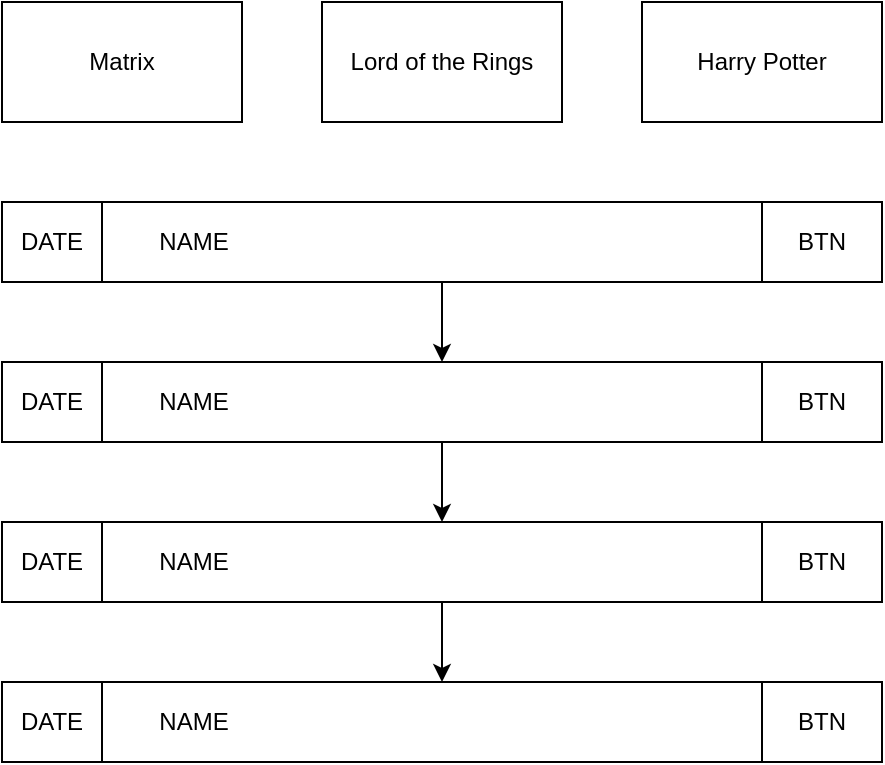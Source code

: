 <mxfile>
    <diagram id="1FtECDc6rpa-kD3Q3w2J" name="main">
        <mxGraphModel dx="918" dy="439" grid="1" gridSize="10" guides="1" tooltips="1" connect="1" arrows="1" fold="1" page="1" pageScale="1" pageWidth="850" pageHeight="1100" math="0" shadow="0">
            <root>
                <mxCell id="0"/>
                <mxCell id="1" parent="0"/>
                <mxCell id="3" value="Matrix" style="whiteSpace=wrap;html=1;" vertex="1" parent="1">
                    <mxGeometry x="200" y="100" width="120" height="60" as="geometry"/>
                </mxCell>
                <mxCell id="4" value="Lord of the Rings" style="whiteSpace=wrap;html=1;" vertex="1" parent="1">
                    <mxGeometry x="360" y="100" width="120" height="60" as="geometry"/>
                </mxCell>
                <mxCell id="5" value="Harry Potter" style="whiteSpace=wrap;html=1;" vertex="1" parent="1">
                    <mxGeometry x="520" y="100" width="120" height="60" as="geometry"/>
                </mxCell>
                <mxCell id="493" value="" style="edgeStyle=none;html=1;" edge="1" parent="1" source="481" target="488">
                    <mxGeometry relative="1" as="geometry"/>
                </mxCell>
                <mxCell id="481" value="" style="shape=table;startSize=0;container=1;collapsible=0;childLayout=tableLayout;" vertex="1" parent="1">
                    <mxGeometry x="200" y="200" width="440" height="40" as="geometry"/>
                </mxCell>
                <mxCell id="482" value="" style="shape=partialRectangle;collapsible=0;dropTarget=0;pointerEvents=0;fillColor=none;top=0;left=0;bottom=0;right=0;points=[[0,0.5],[1,0.5]];portConstraint=eastwest;" vertex="1" parent="481">
                    <mxGeometry width="440" height="40" as="geometry"/>
                </mxCell>
                <mxCell id="483" value="DATE" style="shape=partialRectangle;html=1;whiteSpace=wrap;connectable=0;overflow=hidden;fillColor=none;top=0;left=0;bottom=0;right=0;pointerEvents=1;" vertex="1" parent="482">
                    <mxGeometry width="50" height="40" as="geometry">
                        <mxRectangle width="50" height="40" as="alternateBounds"/>
                    </mxGeometry>
                </mxCell>
                <mxCell id="484" value="&lt;span style=&quot;white-space: pre&quot;&gt;&#9;&lt;/span&gt;NAME" style="shape=partialRectangle;html=1;whiteSpace=wrap;connectable=0;overflow=hidden;fillColor=none;top=0;left=0;bottom=0;right=0;pointerEvents=1;align=left;" vertex="1" parent="482">
                    <mxGeometry x="50" width="330" height="40" as="geometry">
                        <mxRectangle width="330" height="40" as="alternateBounds"/>
                    </mxGeometry>
                </mxCell>
                <mxCell id="485" value="BTN" style="shape=partialRectangle;html=1;whiteSpace=wrap;connectable=0;overflow=hidden;fillColor=none;top=0;left=0;bottom=0;right=0;pointerEvents=1;" vertex="1" parent="482">
                    <mxGeometry x="380" width="60" height="40" as="geometry">
                        <mxRectangle width="60" height="40" as="alternateBounds"/>
                    </mxGeometry>
                </mxCell>
                <mxCell id="499" value="" style="edgeStyle=none;html=1;" edge="1" parent="1" source="488" target="494">
                    <mxGeometry relative="1" as="geometry"/>
                </mxCell>
                <mxCell id="488" value="" style="shape=table;startSize=0;container=1;collapsible=0;childLayout=tableLayout;" vertex="1" parent="1">
                    <mxGeometry x="200" y="280" width="440" height="40" as="geometry"/>
                </mxCell>
                <mxCell id="489" value="" style="shape=partialRectangle;collapsible=0;dropTarget=0;pointerEvents=0;fillColor=none;top=0;left=0;bottom=0;right=0;points=[[0,0.5],[1,0.5]];portConstraint=eastwest;" vertex="1" parent="488">
                    <mxGeometry width="440" height="40" as="geometry"/>
                </mxCell>
                <mxCell id="490" value="DATE" style="shape=partialRectangle;html=1;whiteSpace=wrap;connectable=0;overflow=hidden;fillColor=none;top=0;left=0;bottom=0;right=0;pointerEvents=1;" vertex="1" parent="489">
                    <mxGeometry width="50" height="40" as="geometry">
                        <mxRectangle width="50" height="40" as="alternateBounds"/>
                    </mxGeometry>
                </mxCell>
                <mxCell id="491" value="&lt;span style=&quot;white-space: pre&quot;&gt;&#9;&lt;/span&gt;NAME" style="shape=partialRectangle;html=1;whiteSpace=wrap;connectable=0;overflow=hidden;fillColor=none;top=0;left=0;bottom=0;right=0;pointerEvents=1;align=left;" vertex="1" parent="489">
                    <mxGeometry x="50" width="330" height="40" as="geometry">
                        <mxRectangle width="330" height="40" as="alternateBounds"/>
                    </mxGeometry>
                </mxCell>
                <mxCell id="492" value="BTN" style="shape=partialRectangle;html=1;whiteSpace=wrap;connectable=0;overflow=hidden;fillColor=none;top=0;left=0;bottom=0;right=0;pointerEvents=1;" vertex="1" parent="489">
                    <mxGeometry x="380" width="60" height="40" as="geometry">
                        <mxRectangle width="60" height="40" as="alternateBounds"/>
                    </mxGeometry>
                </mxCell>
                <mxCell id="509" value="" style="edgeStyle=none;html=1;" edge="1" parent="1" source="494" target="504">
                    <mxGeometry relative="1" as="geometry"/>
                </mxCell>
                <mxCell id="494" value="" style="shape=table;startSize=0;container=1;collapsible=0;childLayout=tableLayout;" vertex="1" parent="1">
                    <mxGeometry x="200" y="360" width="440" height="40" as="geometry"/>
                </mxCell>
                <mxCell id="495" value="" style="shape=partialRectangle;collapsible=0;dropTarget=0;pointerEvents=0;fillColor=none;top=0;left=0;bottom=0;right=0;points=[[0,0.5],[1,0.5]];portConstraint=eastwest;" vertex="1" parent="494">
                    <mxGeometry width="440" height="40" as="geometry"/>
                </mxCell>
                <mxCell id="496" value="DATE" style="shape=partialRectangle;html=1;whiteSpace=wrap;connectable=0;overflow=hidden;fillColor=none;top=0;left=0;bottom=0;right=0;pointerEvents=1;" vertex="1" parent="495">
                    <mxGeometry width="50" height="40" as="geometry">
                        <mxRectangle width="50" height="40" as="alternateBounds"/>
                    </mxGeometry>
                </mxCell>
                <mxCell id="497" value="&lt;span style=&quot;white-space: pre&quot;&gt;&#9;&lt;/span&gt;NAME" style="shape=partialRectangle;html=1;whiteSpace=wrap;connectable=0;overflow=hidden;fillColor=none;top=0;left=0;bottom=0;right=0;pointerEvents=1;align=left;" vertex="1" parent="495">
                    <mxGeometry x="50" width="330" height="40" as="geometry">
                        <mxRectangle width="330" height="40" as="alternateBounds"/>
                    </mxGeometry>
                </mxCell>
                <mxCell id="498" value="BTN" style="shape=partialRectangle;html=1;whiteSpace=wrap;connectable=0;overflow=hidden;fillColor=none;top=0;left=0;bottom=0;right=0;pointerEvents=1;" vertex="1" parent="495">
                    <mxGeometry x="380" width="60" height="40" as="geometry">
                        <mxRectangle width="60" height="40" as="alternateBounds"/>
                    </mxGeometry>
                </mxCell>
                <mxCell id="504" value="" style="shape=table;startSize=0;container=1;collapsible=0;childLayout=tableLayout;" vertex="1" parent="1">
                    <mxGeometry x="200" y="440" width="440" height="40" as="geometry"/>
                </mxCell>
                <mxCell id="505" value="" style="shape=partialRectangle;collapsible=0;dropTarget=0;pointerEvents=0;fillColor=none;top=0;left=0;bottom=0;right=0;points=[[0,0.5],[1,0.5]];portConstraint=eastwest;" vertex="1" parent="504">
                    <mxGeometry width="440" height="40" as="geometry"/>
                </mxCell>
                <mxCell id="506" value="DATE" style="shape=partialRectangle;html=1;whiteSpace=wrap;connectable=0;overflow=hidden;fillColor=none;top=0;left=0;bottom=0;right=0;pointerEvents=1;" vertex="1" parent="505">
                    <mxGeometry width="50" height="40" as="geometry">
                        <mxRectangle width="50" height="40" as="alternateBounds"/>
                    </mxGeometry>
                </mxCell>
                <mxCell id="507" value="&lt;span style=&quot;white-space: pre&quot;&gt;&#9;&lt;/span&gt;NAME" style="shape=partialRectangle;html=1;whiteSpace=wrap;connectable=0;overflow=hidden;fillColor=none;top=0;left=0;bottom=0;right=0;pointerEvents=1;align=left;" vertex="1" parent="505">
                    <mxGeometry x="50" width="330" height="40" as="geometry">
                        <mxRectangle width="330" height="40" as="alternateBounds"/>
                    </mxGeometry>
                </mxCell>
                <mxCell id="508" value="BTN" style="shape=partialRectangle;html=1;whiteSpace=wrap;connectable=0;overflow=hidden;fillColor=none;top=0;left=0;bottom=0;right=0;pointerEvents=1;" vertex="1" parent="505">
                    <mxGeometry x="380" width="60" height="40" as="geometry">
                        <mxRectangle width="60" height="40" as="alternateBounds"/>
                    </mxGeometry>
                </mxCell>
            </root>
        </mxGraphModel>
    </diagram>
    <diagram id="24BLb5O86w5Q7rqVJ_kR" name="Page-2">
        <mxGraphModel dx="918" dy="439" grid="1" gridSize="10" guides="1" tooltips="1" connect="1" arrows="1" fold="1" page="1" pageScale="1" pageWidth="850" pageHeight="1100" math="0" shadow="0">
            <root>
                <mxCell id="iIMyGl2OVRvfojFGfDck-0"/>
                <mxCell id="iIMyGl2OVRvfojFGfDck-1" parent="iIMyGl2OVRvfojFGfDck-0"/>
                <mxCell id="iIMyGl2OVRvfojFGfDck-2" value="Movie Image" style="whiteSpace=wrap;html=1;" vertex="1" parent="iIMyGl2OVRvfojFGfDck-1">
                    <mxGeometry x="30" y="40" width="210" height="280" as="geometry"/>
                </mxCell>
                <mxCell id="iIMyGl2OVRvfojFGfDck-3" value="&lt;p style=&quot;line-height: 0&quot;&gt;&lt;br&gt;&lt;/p&gt;" style="whiteSpace=wrap;html=1;align=left;" vertex="1" parent="iIMyGl2OVRvfojFGfDck-1">
                    <mxGeometry x="280" y="120" width="545" height="200" as="geometry"/>
                </mxCell>
                <mxCell id="iIMyGl2OVRvfojFGfDck-5" value="read more..." style="text;html=1;resizable=0;autosize=1;align=center;verticalAlign=middle;points=[];fillColor=none;strokeColor=none;rounded=0;" vertex="1" parent="iIMyGl2OVRvfojFGfDck-1">
                    <mxGeometry x="670" y="280" width="80" height="20" as="geometry"/>
                </mxCell>
                <mxCell id="iIMyGl2OVRvfojFGfDck-6" value="" style="whiteSpace=wrap;html=1;" vertex="1" parent="iIMyGl2OVRvfojFGfDck-1">
                    <mxGeometry x="285" y="380" width="280" height="210" as="geometry"/>
                </mxCell>
            </root>
        </mxGraphModel>
    </diagram>
</mxfile>